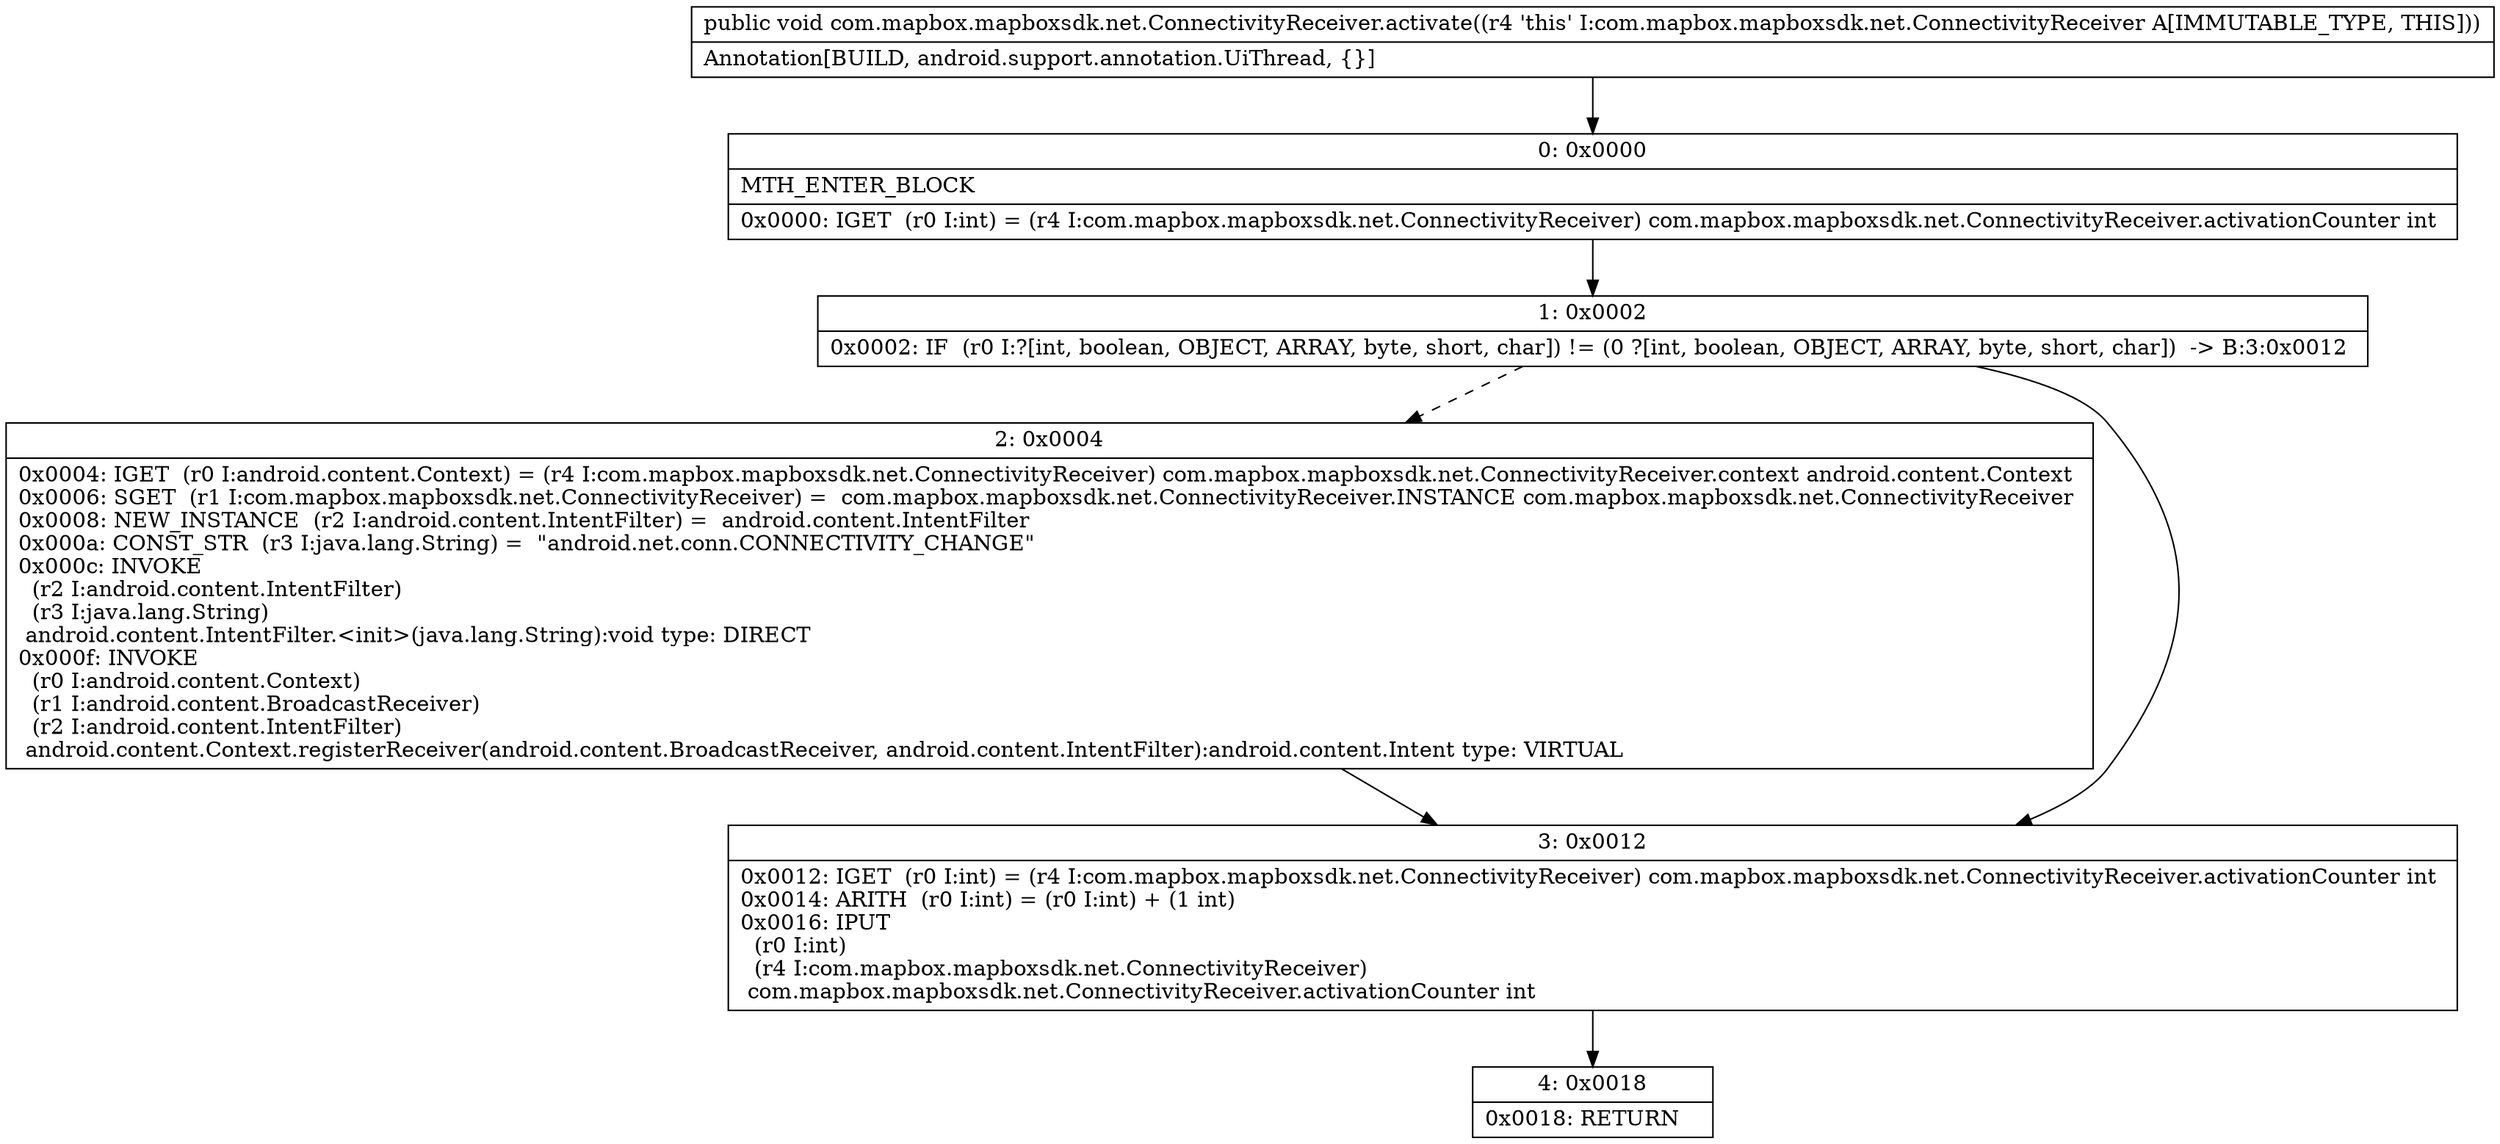 digraph "CFG forcom.mapbox.mapboxsdk.net.ConnectivityReceiver.activate()V" {
Node_0 [shape=record,label="{0\:\ 0x0000|MTH_ENTER_BLOCK\l|0x0000: IGET  (r0 I:int) = (r4 I:com.mapbox.mapboxsdk.net.ConnectivityReceiver) com.mapbox.mapboxsdk.net.ConnectivityReceiver.activationCounter int \l}"];
Node_1 [shape=record,label="{1\:\ 0x0002|0x0002: IF  (r0 I:?[int, boolean, OBJECT, ARRAY, byte, short, char]) != (0 ?[int, boolean, OBJECT, ARRAY, byte, short, char])  \-\> B:3:0x0012 \l}"];
Node_2 [shape=record,label="{2\:\ 0x0004|0x0004: IGET  (r0 I:android.content.Context) = (r4 I:com.mapbox.mapboxsdk.net.ConnectivityReceiver) com.mapbox.mapboxsdk.net.ConnectivityReceiver.context android.content.Context \l0x0006: SGET  (r1 I:com.mapbox.mapboxsdk.net.ConnectivityReceiver) =  com.mapbox.mapboxsdk.net.ConnectivityReceiver.INSTANCE com.mapbox.mapboxsdk.net.ConnectivityReceiver \l0x0008: NEW_INSTANCE  (r2 I:android.content.IntentFilter) =  android.content.IntentFilter \l0x000a: CONST_STR  (r3 I:java.lang.String) =  \"android.net.conn.CONNECTIVITY_CHANGE\" \l0x000c: INVOKE  \l  (r2 I:android.content.IntentFilter)\l  (r3 I:java.lang.String)\l android.content.IntentFilter.\<init\>(java.lang.String):void type: DIRECT \l0x000f: INVOKE  \l  (r0 I:android.content.Context)\l  (r1 I:android.content.BroadcastReceiver)\l  (r2 I:android.content.IntentFilter)\l android.content.Context.registerReceiver(android.content.BroadcastReceiver, android.content.IntentFilter):android.content.Intent type: VIRTUAL \l}"];
Node_3 [shape=record,label="{3\:\ 0x0012|0x0012: IGET  (r0 I:int) = (r4 I:com.mapbox.mapboxsdk.net.ConnectivityReceiver) com.mapbox.mapboxsdk.net.ConnectivityReceiver.activationCounter int \l0x0014: ARITH  (r0 I:int) = (r0 I:int) + (1 int) \l0x0016: IPUT  \l  (r0 I:int)\l  (r4 I:com.mapbox.mapboxsdk.net.ConnectivityReceiver)\l com.mapbox.mapboxsdk.net.ConnectivityReceiver.activationCounter int \l}"];
Node_4 [shape=record,label="{4\:\ 0x0018|0x0018: RETURN   \l}"];
MethodNode[shape=record,label="{public void com.mapbox.mapboxsdk.net.ConnectivityReceiver.activate((r4 'this' I:com.mapbox.mapboxsdk.net.ConnectivityReceiver A[IMMUTABLE_TYPE, THIS]))  | Annotation[BUILD, android.support.annotation.UiThread, \{\}]\l}"];
MethodNode -> Node_0;
Node_0 -> Node_1;
Node_1 -> Node_2[style=dashed];
Node_1 -> Node_3;
Node_2 -> Node_3;
Node_3 -> Node_4;
}


